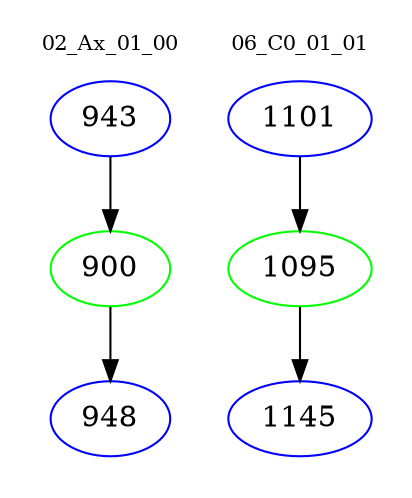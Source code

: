 digraph{
subgraph cluster_0 {
color = white
label = "02_Ax_01_00";
fontsize=10;
T0_943 [label="943", color="blue"]
T0_943 -> T0_900 [color="black"]
T0_900 [label="900", color="green"]
T0_900 -> T0_948 [color="black"]
T0_948 [label="948", color="blue"]
}
subgraph cluster_1 {
color = white
label = "06_C0_01_01";
fontsize=10;
T1_1101 [label="1101", color="blue"]
T1_1101 -> T1_1095 [color="black"]
T1_1095 [label="1095", color="green"]
T1_1095 -> T1_1145 [color="black"]
T1_1145 [label="1145", color="blue"]
}
}
